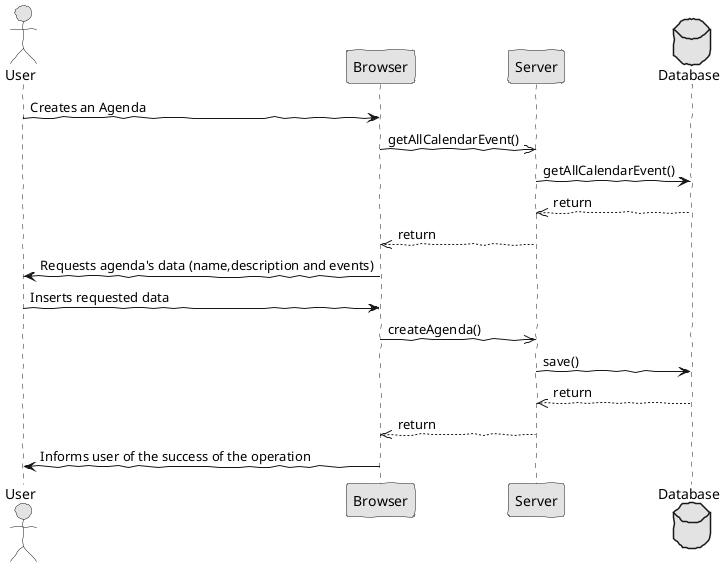 @startuml  analysis2.png
skinparam handwritten true
skinparam monochrome true
skinparam packageStyle rect
skinparam defaultFontName FG Virgil
skinparam shadowing false

actor User
database Database order 100

User -> Browser : Creates an Agenda
Browser ->> Server : getAllCalendarEvent()
Server -> Database : getAllCalendarEvent()

Database -->> Server : return
Server -->> Browser : return
Browser -> User : Requests agenda's data (name,description and events)

User -> Browser : Inserts requested data
Browser ->> Server : createAgenda()
Server -> Database : save()

Database -->> Server : return
Server -->> Browser : return
Browser -> User : Informs user of the success of the operation
@enduml